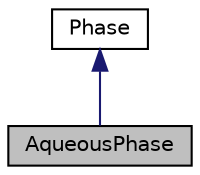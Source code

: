 digraph "AqueousPhase"
{
 // INTERACTIVE_SVG=YES
 // LATEX_PDF_SIZE
  edge [fontname="Helvetica",fontsize="10",labelfontname="Helvetica",labelfontsize="10"];
  node [fontname="Helvetica",fontsize="10",shape=record];
  Node1 [label="AqueousPhase",height=0.2,width=0.4,color="black", fillcolor="grey75", style="filled", fontcolor="black",tooltip="A type used to describe an aqueous phase."];
  Node2 -> Node1 [dir="back",color="midnightblue",fontsize="10",style="solid",fontname="Helvetica"];
  Node2 [label="Phase",height=0.2,width=0.4,color="black", fillcolor="white", style="filled",URL="$classReaktoro_1_1Phase.html",tooltip="A type used to define a phase and its attributes."];
}
